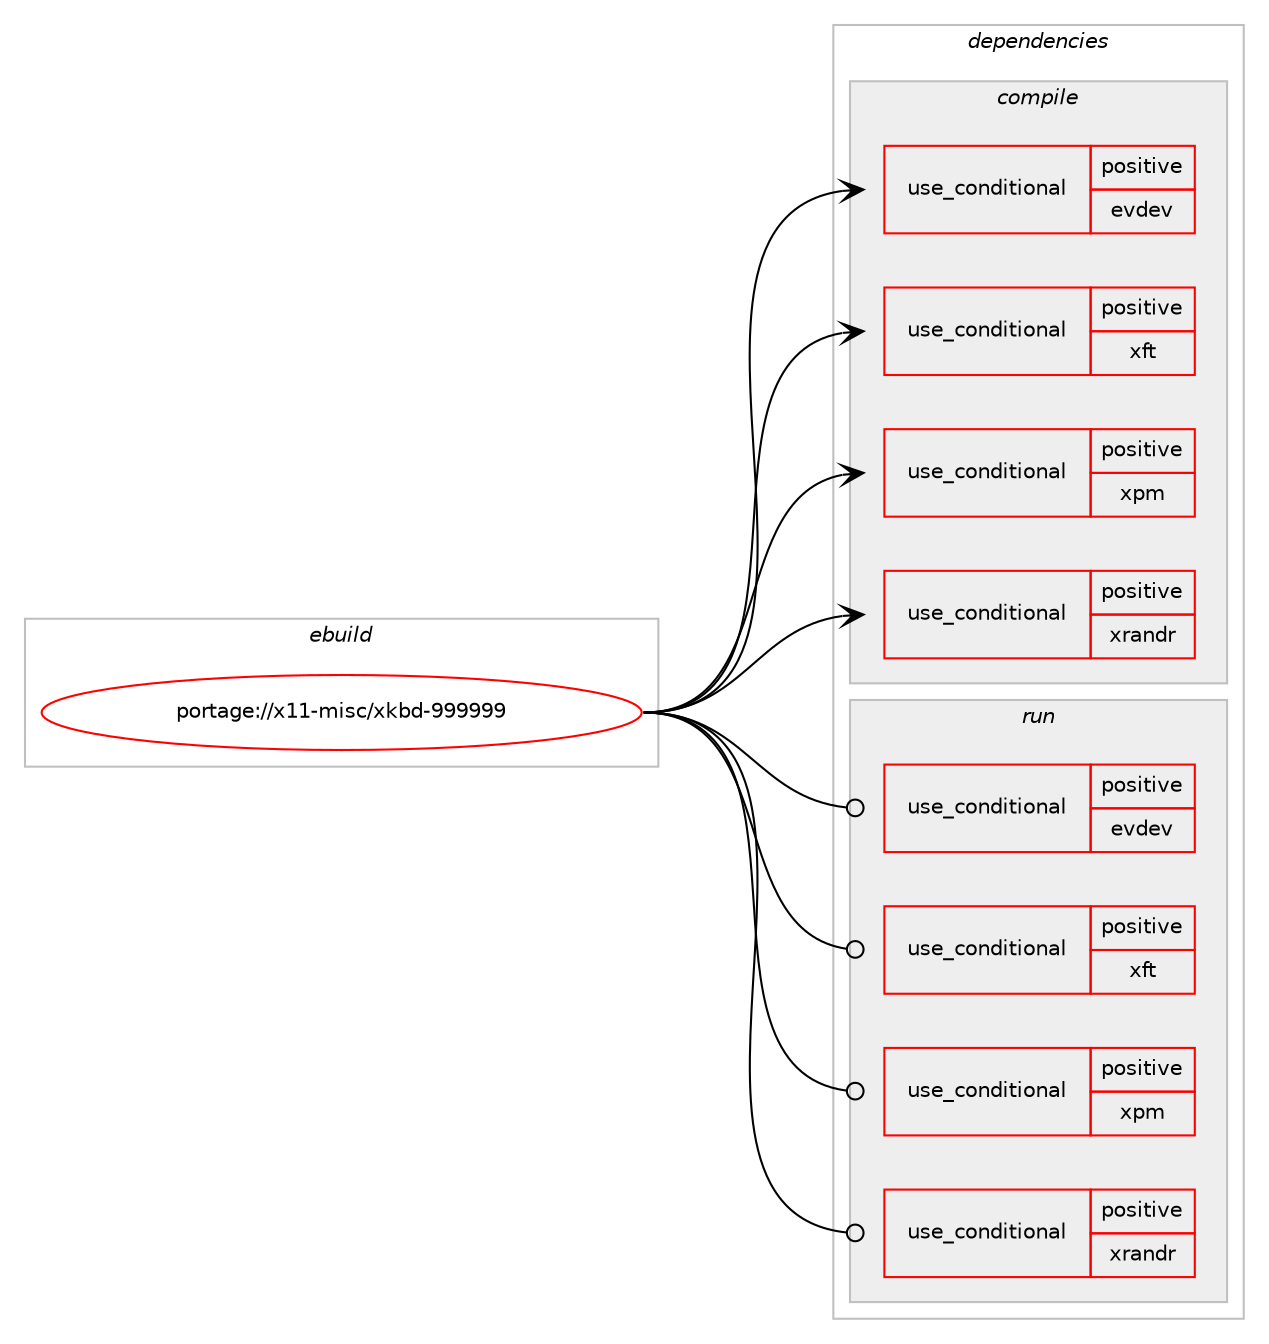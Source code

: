 digraph prolog {

# *************
# Graph options
# *************

newrank=true;
concentrate=true;
compound=true;
graph [rankdir=LR,fontname=Helvetica,fontsize=10,ranksep=1.5];#, ranksep=2.5, nodesep=0.2];
edge  [arrowhead=vee];
node  [fontname=Helvetica,fontsize=10];

# **********
# The ebuild
# **********

subgraph cluster_leftcol {
color=gray;
rank=same;
label=<<i>ebuild</i>>;
id [label="portage://x11-misc/xkbd-999999", color=red, width=4, href="../x11-misc/xkbd-999999.svg"];
}

# ****************
# The dependencies
# ****************

subgraph cluster_midcol {
color=gray;
label=<<i>dependencies</i>>;
subgraph cluster_compile {
fillcolor="#eeeeee";
style=filled;
label=<<i>compile</i>>;
subgraph cond119768 {
dependency230372 [label=<<TABLE BORDER="0" CELLBORDER="1" CELLSPACING="0" CELLPADDING="4"><TR><TD ROWSPAN="3" CELLPADDING="10">use_conditional</TD></TR><TR><TD>positive</TD></TR><TR><TD>evdev</TD></TR></TABLE>>, shape=none, color=red];
# *** BEGIN UNKNOWN DEPENDENCY TYPE (TODO) ***
# dependency230372 -> package_dependency(portage://x11-misc/xkbd-999999,install,no,dev-libs,libevdev,none,[,,],[],[])
# *** END UNKNOWN DEPENDENCY TYPE (TODO) ***

}
id:e -> dependency230372:w [weight=20,style="solid",arrowhead="vee"];
subgraph cond119769 {
dependency230373 [label=<<TABLE BORDER="0" CELLBORDER="1" CELLSPACING="0" CELLPADDING="4"><TR><TD ROWSPAN="3" CELLPADDING="10">use_conditional</TD></TR><TR><TD>positive</TD></TR><TR><TD>xft</TD></TR></TABLE>>, shape=none, color=red];
# *** BEGIN UNKNOWN DEPENDENCY TYPE (TODO) ***
# dependency230373 -> package_dependency(portage://x11-misc/xkbd-999999,install,no,x11-libs,libXft,none,[,,],[],[])
# *** END UNKNOWN DEPENDENCY TYPE (TODO) ***

}
id:e -> dependency230373:w [weight=20,style="solid",arrowhead="vee"];
subgraph cond119770 {
dependency230374 [label=<<TABLE BORDER="0" CELLBORDER="1" CELLSPACING="0" CELLPADDING="4"><TR><TD ROWSPAN="3" CELLPADDING="10">use_conditional</TD></TR><TR><TD>positive</TD></TR><TR><TD>xpm</TD></TR></TABLE>>, shape=none, color=red];
# *** BEGIN UNKNOWN DEPENDENCY TYPE (TODO) ***
# dependency230374 -> package_dependency(portage://x11-misc/xkbd-999999,install,no,x11-libs,libXpm,none,[,,],[],[])
# *** END UNKNOWN DEPENDENCY TYPE (TODO) ***

}
id:e -> dependency230374:w [weight=20,style="solid",arrowhead="vee"];
subgraph cond119771 {
dependency230375 [label=<<TABLE BORDER="0" CELLBORDER="1" CELLSPACING="0" CELLPADDING="4"><TR><TD ROWSPAN="3" CELLPADDING="10">use_conditional</TD></TR><TR><TD>positive</TD></TR><TR><TD>xrandr</TD></TR></TABLE>>, shape=none, color=red];
# *** BEGIN UNKNOWN DEPENDENCY TYPE (TODO) ***
# dependency230375 -> package_dependency(portage://x11-misc/xkbd-999999,install,no,x11-libs,libXrandr,none,[,,],[],[])
# *** END UNKNOWN DEPENDENCY TYPE (TODO) ***

}
id:e -> dependency230375:w [weight=20,style="solid",arrowhead="vee"];
# *** BEGIN UNKNOWN DEPENDENCY TYPE (TODO) ***
# id -> package_dependency(portage://x11-misc/xkbd-999999,install,no,x11-base,xorg-proto,none,[,,],[],[])
# *** END UNKNOWN DEPENDENCY TYPE (TODO) ***

# *** BEGIN UNKNOWN DEPENDENCY TYPE (TODO) ***
# id -> package_dependency(portage://x11-misc/xkbd-999999,install,no,x11-libs,libX11,none,[,,],[],[])
# *** END UNKNOWN DEPENDENCY TYPE (TODO) ***

# *** BEGIN UNKNOWN DEPENDENCY TYPE (TODO) ***
# id -> package_dependency(portage://x11-misc/xkbd-999999,install,no,x11-libs,libXScrnSaver,none,[,,],[],[])
# *** END UNKNOWN DEPENDENCY TYPE (TODO) ***

# *** BEGIN UNKNOWN DEPENDENCY TYPE (TODO) ***
# id -> package_dependency(portage://x11-misc/xkbd-999999,install,no,x11-libs,libXfixes,none,[,,],[],[])
# *** END UNKNOWN DEPENDENCY TYPE (TODO) ***

# *** BEGIN UNKNOWN DEPENDENCY TYPE (TODO) ***
# id -> package_dependency(portage://x11-misc/xkbd-999999,install,no,x11-libs,libXi,none,[,,],[],[])
# *** END UNKNOWN DEPENDENCY TYPE (TODO) ***

# *** BEGIN UNKNOWN DEPENDENCY TYPE (TODO) ***
# id -> package_dependency(portage://x11-misc/xkbd-999999,install,no,x11-libs,libXtst,none,[,,],[],[])
# *** END UNKNOWN DEPENDENCY TYPE (TODO) ***

}
subgraph cluster_compileandrun {
fillcolor="#eeeeee";
style=filled;
label=<<i>compile and run</i>>;
}
subgraph cluster_run {
fillcolor="#eeeeee";
style=filled;
label=<<i>run</i>>;
subgraph cond119772 {
dependency230376 [label=<<TABLE BORDER="0" CELLBORDER="1" CELLSPACING="0" CELLPADDING="4"><TR><TD ROWSPAN="3" CELLPADDING="10">use_conditional</TD></TR><TR><TD>positive</TD></TR><TR><TD>evdev</TD></TR></TABLE>>, shape=none, color=red];
# *** BEGIN UNKNOWN DEPENDENCY TYPE (TODO) ***
# dependency230376 -> package_dependency(portage://x11-misc/xkbd-999999,run,no,dev-libs,libevdev,none,[,,],[],[])
# *** END UNKNOWN DEPENDENCY TYPE (TODO) ***

}
id:e -> dependency230376:w [weight=20,style="solid",arrowhead="odot"];
subgraph cond119773 {
dependency230377 [label=<<TABLE BORDER="0" CELLBORDER="1" CELLSPACING="0" CELLPADDING="4"><TR><TD ROWSPAN="3" CELLPADDING="10">use_conditional</TD></TR><TR><TD>positive</TD></TR><TR><TD>xft</TD></TR></TABLE>>, shape=none, color=red];
# *** BEGIN UNKNOWN DEPENDENCY TYPE (TODO) ***
# dependency230377 -> package_dependency(portage://x11-misc/xkbd-999999,run,no,x11-libs,libXft,none,[,,],[],[])
# *** END UNKNOWN DEPENDENCY TYPE (TODO) ***

}
id:e -> dependency230377:w [weight=20,style="solid",arrowhead="odot"];
subgraph cond119774 {
dependency230378 [label=<<TABLE BORDER="0" CELLBORDER="1" CELLSPACING="0" CELLPADDING="4"><TR><TD ROWSPAN="3" CELLPADDING="10">use_conditional</TD></TR><TR><TD>positive</TD></TR><TR><TD>xpm</TD></TR></TABLE>>, shape=none, color=red];
# *** BEGIN UNKNOWN DEPENDENCY TYPE (TODO) ***
# dependency230378 -> package_dependency(portage://x11-misc/xkbd-999999,run,no,x11-libs,libXpm,none,[,,],[],[])
# *** END UNKNOWN DEPENDENCY TYPE (TODO) ***

}
id:e -> dependency230378:w [weight=20,style="solid",arrowhead="odot"];
subgraph cond119775 {
dependency230379 [label=<<TABLE BORDER="0" CELLBORDER="1" CELLSPACING="0" CELLPADDING="4"><TR><TD ROWSPAN="3" CELLPADDING="10">use_conditional</TD></TR><TR><TD>positive</TD></TR><TR><TD>xrandr</TD></TR></TABLE>>, shape=none, color=red];
# *** BEGIN UNKNOWN DEPENDENCY TYPE (TODO) ***
# dependency230379 -> package_dependency(portage://x11-misc/xkbd-999999,run,no,x11-libs,libXrandr,none,[,,],[],[])
# *** END UNKNOWN DEPENDENCY TYPE (TODO) ***

}
id:e -> dependency230379:w [weight=20,style="solid",arrowhead="odot"];
# *** BEGIN UNKNOWN DEPENDENCY TYPE (TODO) ***
# id -> package_dependency(portage://x11-misc/xkbd-999999,run,no,x11-libs,libX11,none,[,,],[],[])
# *** END UNKNOWN DEPENDENCY TYPE (TODO) ***

# *** BEGIN UNKNOWN DEPENDENCY TYPE (TODO) ***
# id -> package_dependency(portage://x11-misc/xkbd-999999,run,no,x11-libs,libXScrnSaver,none,[,,],[],[])
# *** END UNKNOWN DEPENDENCY TYPE (TODO) ***

# *** BEGIN UNKNOWN DEPENDENCY TYPE (TODO) ***
# id -> package_dependency(portage://x11-misc/xkbd-999999,run,no,x11-libs,libXfixes,none,[,,],[],[])
# *** END UNKNOWN DEPENDENCY TYPE (TODO) ***

# *** BEGIN UNKNOWN DEPENDENCY TYPE (TODO) ***
# id -> package_dependency(portage://x11-misc/xkbd-999999,run,no,x11-libs,libXi,none,[,,],[],[])
# *** END UNKNOWN DEPENDENCY TYPE (TODO) ***

# *** BEGIN UNKNOWN DEPENDENCY TYPE (TODO) ***
# id -> package_dependency(portage://x11-misc/xkbd-999999,run,no,x11-libs,libXtst,none,[,,],[],[])
# *** END UNKNOWN DEPENDENCY TYPE (TODO) ***

}
}

# **************
# The candidates
# **************

subgraph cluster_choices {
rank=same;
color=gray;
label=<<i>candidates</i>>;

}

}
